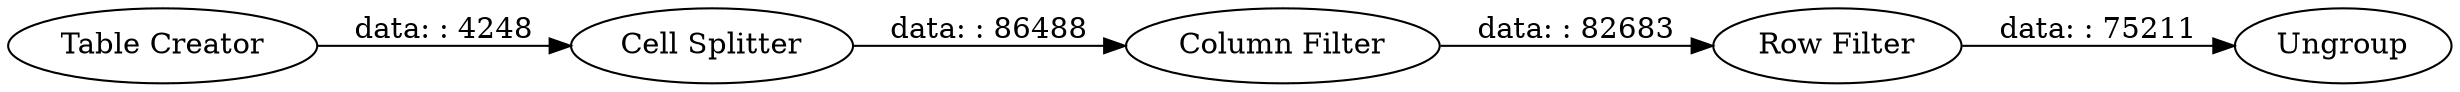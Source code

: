 digraph {
	"6797872638400097141_9" [label="Column Filter"]
	"6797872638400097141_10" [label="Row Filter"]
	"6797872638400097141_23" [label=Ungroup]
	"6797872638400097141_8" [label="Cell Splitter"]
	"6797872638400097141_4" [label="Table Creator"]
	"6797872638400097141_4" -> "6797872638400097141_8" [label="data: : 4248"]
	"6797872638400097141_8" -> "6797872638400097141_9" [label="data: : 86488"]
	"6797872638400097141_10" -> "6797872638400097141_23" [label="data: : 75211"]
	"6797872638400097141_9" -> "6797872638400097141_10" [label="data: : 82683"]
	rankdir=LR
}
